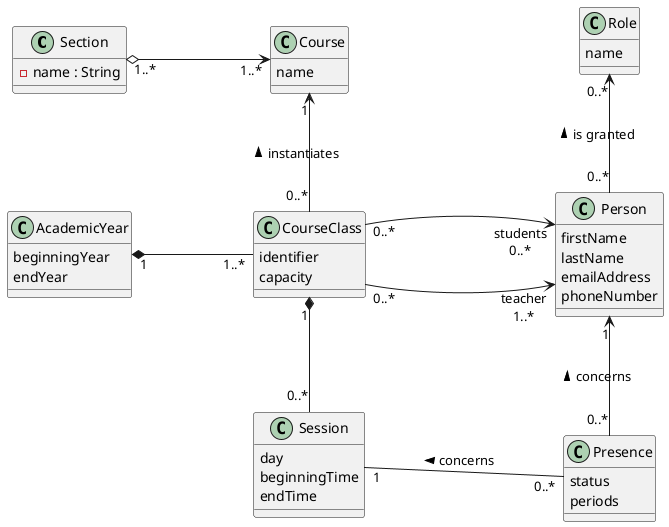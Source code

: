 @startuml conception_classes
left to right direction
skinparam nodesep 100
skinparam ranksep 120

class Section {
  -name : String
}
class Person {
  firstName
  lastName
  emailAddress
  phoneNumber
}
class Course {
  name
}
class CourseClass {
  identifier
  capacity
}
class Session {
  day
  beginningTime
  endTime
}
class Presence {
  status
  periods
}
class AcademicYear {
  beginningYear
  endYear
}

class Role {
  name
}

Section "1..*" o--> "1..*" Course
Course "1" <- "0..*" CourseClass : instantiates <
AcademicYear "1" *-- "1..*" CourseClass
CourseClass "0..*" --> "teacher\n1..*" Person
CourseClass "0..*" --> "students\n0..*" Person
CourseClass "1" *- "0..*" Session
Role "0..*" <- "0..*" Person : is granted <
Person "1" <- "0..*" Presence : concerns <
Session "1" -- "0..*" Presence : concerns <
@enduml
